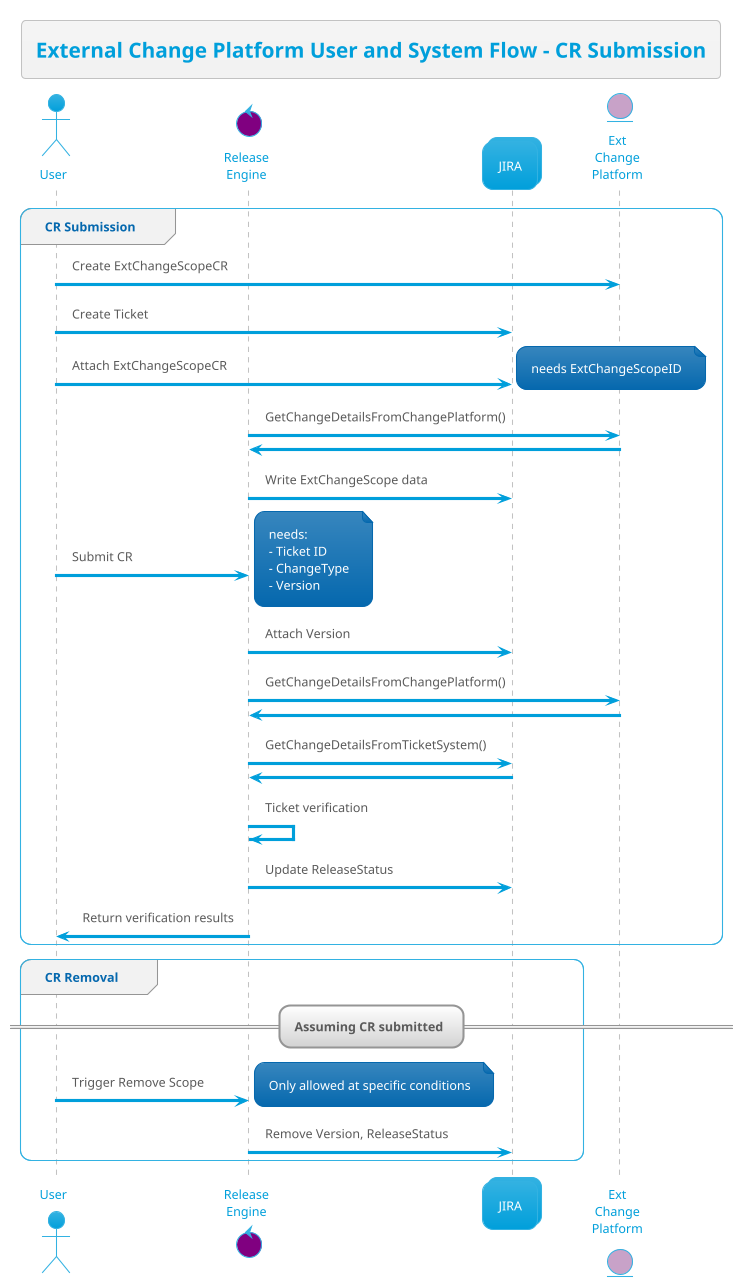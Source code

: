 @startuml
title External Change Platform User and System Flow - CR Submission

!theme bluegray
skinparam FooterFontColor black
skinparam ActivityBorderColor #79838c


actor User
control "Release\nEngine" as RE #800080
collections "JIRA" as JIRA
entity "Ext\nChange\nPlatform" as ECP #C8A2C8

group CR Submission
    User -> ECP : Create ExtChangeScopeCR
    User -> JIRA : Create Ticket
    User -> JIRA : Attach ExtChangeScopeCR
    note right: needs ExtChangeScopeID
    RE -> ECP : GetChangeDetailsFromChangePlatform()
    ECP -> RE : 
    RE -> JIRA : Write ExtChangeScope data

    User -> RE : Submit CR
    note right: needs:\n- Ticket ID\n- ChangeType\n- Version
    RE -> JIRA : Attach Version
    RE -> ECP : GetChangeDetailsFromChangePlatform()
    ECP -> RE : 
    RE -> JIRA : GetChangeDetailsFromTicketSystem()
    JIRA -> RE : 
    RE -> RE : Ticket verification
    RE -> JIRA : Update ReleaseStatus
    RE -> User : Return verification results
end group

group CR Removal
    == Assuming CR submitted ==
    User -> RE : Trigger Remove Scope
    note right: Only allowed at specific conditions
    
    RE -> JIRA : Remove Version, ReleaseStatus
    
end group


@enduml
